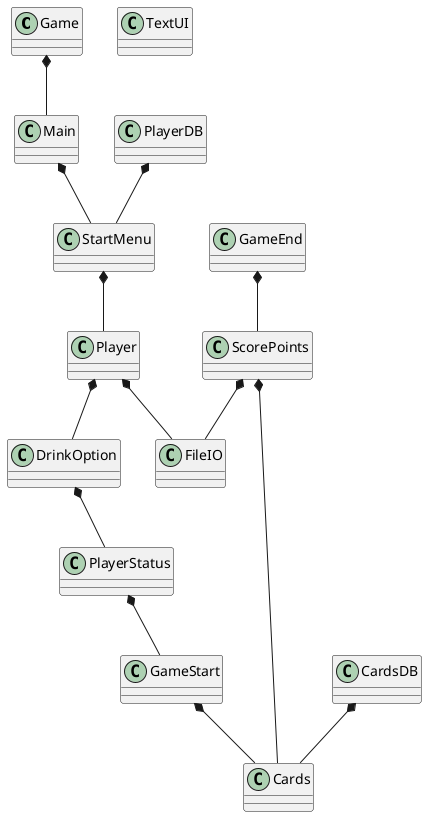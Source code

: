 @startuml

class Game
class Main
class StartMenu
class Player
class DrinkOption
class PlayerStatus
class GameStart
class Cards
class ScorePoints
class GameEnd
class TextUI
class FileIO
class CardsDB
class PlayerDB


Game *-- Main
Main *-- StartMenu
StartMenu *-- Player
PlayerDB *-- StartMenu
Player *-- DrinkOption
DrinkOption *-- PlayerStatus
PlayerStatus *-- GameStart
GameStart *-- Cards
CardsDB *-- Cards
Player *-- FileIO
ScorePoints *-- FileIO
ScorePoints *-- Cards
GameEnd *-- ScorePoints

@enduml